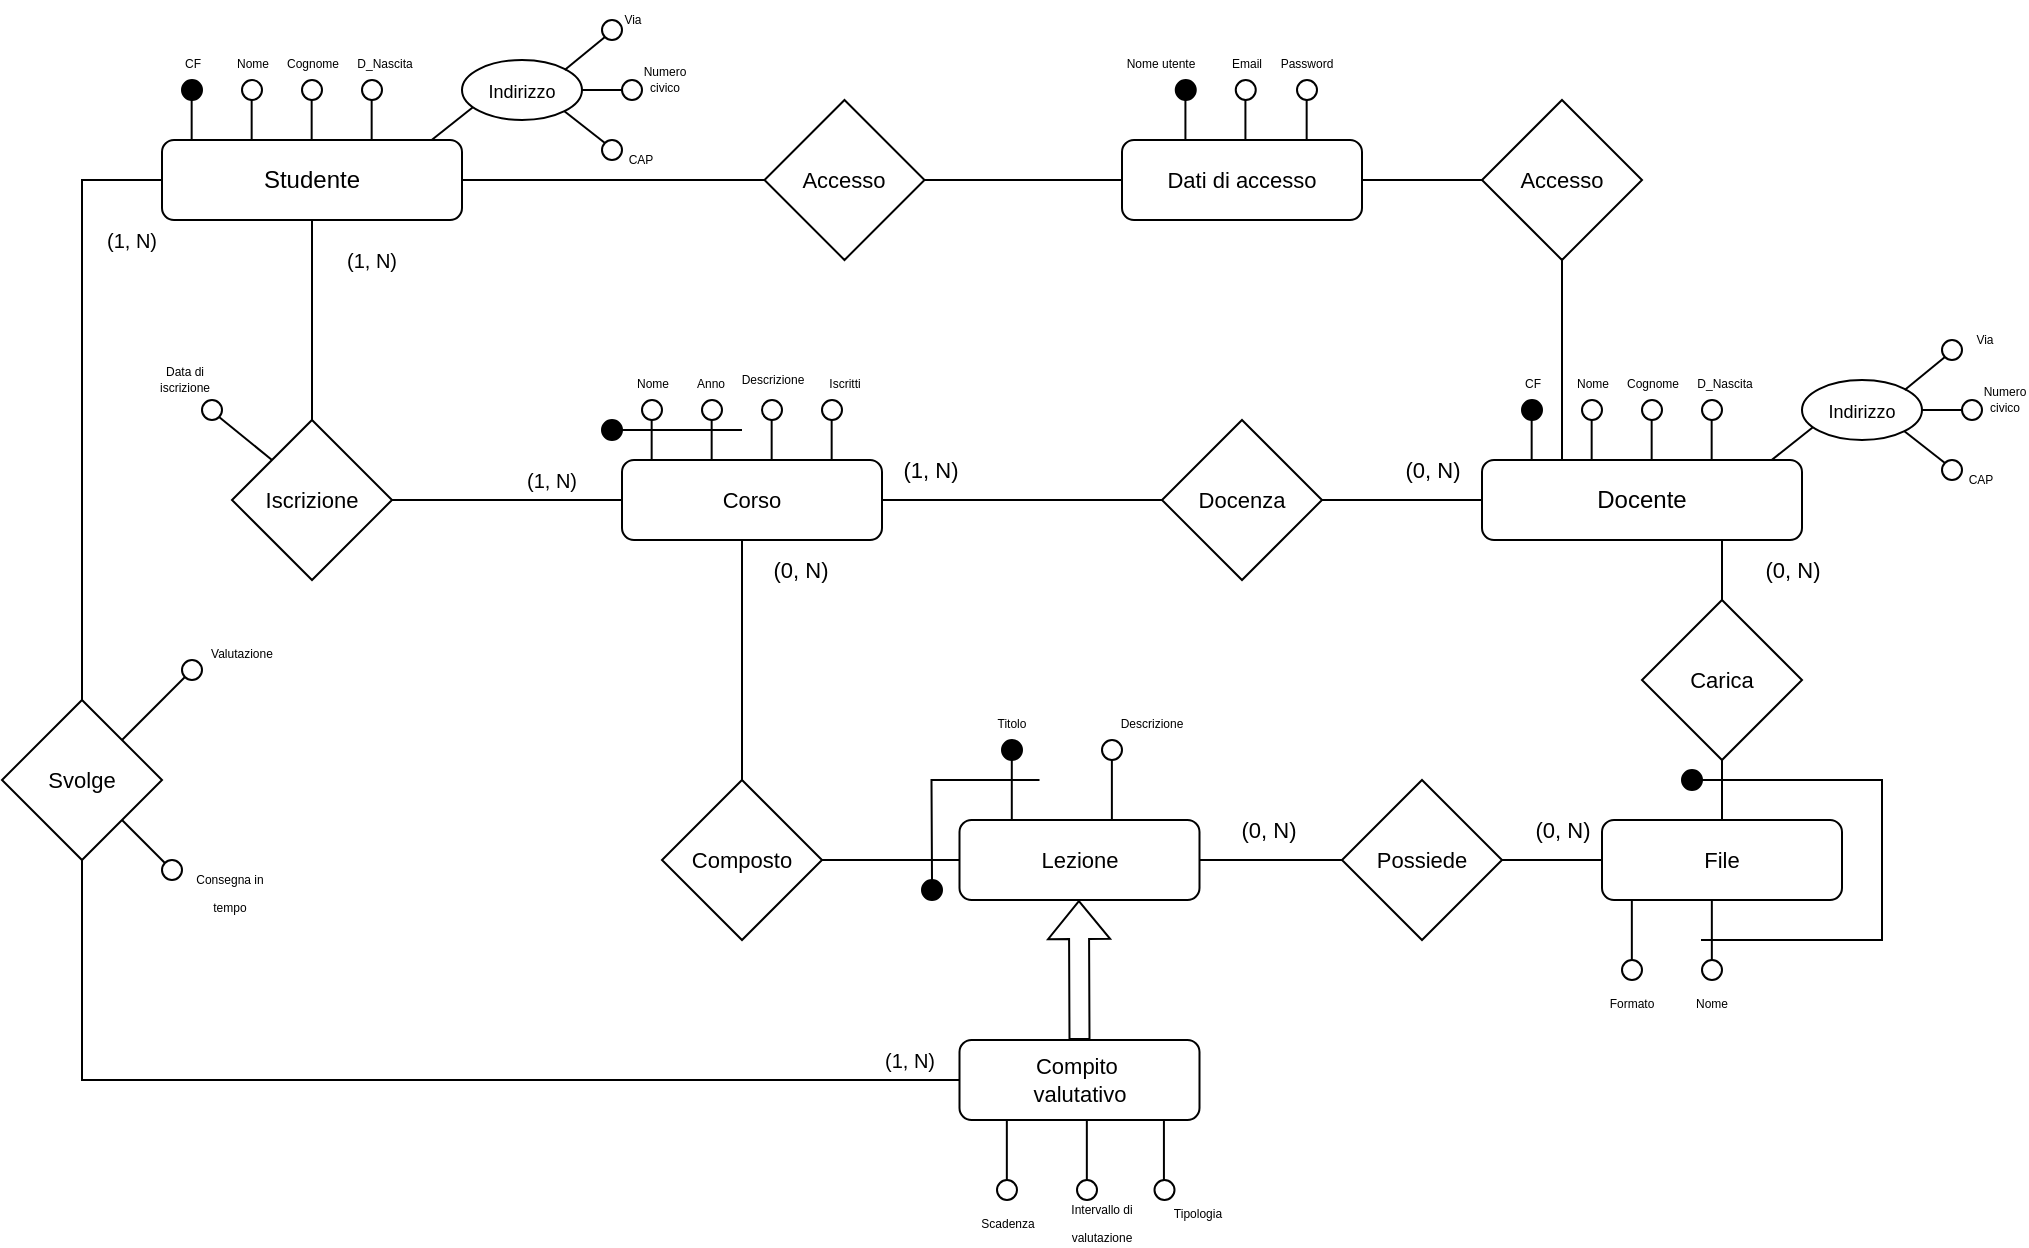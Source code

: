 <mxfile version="24.0.7" type="github">
  <diagram id="R2lEEEUBdFMjLlhIrx00" name="Page-1">
    <mxGraphModel dx="1195" dy="622" grid="1" gridSize="10" guides="1" tooltips="1" connect="1" arrows="1" fold="1" page="1" pageScale="1" pageWidth="1200" pageHeight="1920" math="0" shadow="0" extFonts="Permanent Marker^https://fonts.googleapis.com/css?family=Permanent+Marker">
      <root>
        <mxCell id="0" />
        <mxCell id="1" parent="0" />
        <mxCell id="xuNfcUM6ejQDCgjqAjZf-1" value="Studente" style="rounded=1;whiteSpace=wrap;html=1;" vertex="1" parent="1">
          <mxGeometry x="80" y="80" width="150" height="40" as="geometry" />
        </mxCell>
        <mxCell id="xuNfcUM6ejQDCgjqAjZf-2" value="" style="endArrow=none;html=1;rounded=0;" edge="1" parent="1">
          <mxGeometry width="50" height="50" relative="1" as="geometry">
            <mxPoint x="94.83" y="80" as="sourcePoint" />
            <mxPoint x="94.83" y="60" as="targetPoint" />
          </mxGeometry>
        </mxCell>
        <mxCell id="xuNfcUM6ejQDCgjqAjZf-3" value="" style="endArrow=none;html=1;rounded=0;" edge="1" parent="1">
          <mxGeometry width="50" height="50" relative="1" as="geometry">
            <mxPoint x="124.83" y="80" as="sourcePoint" />
            <mxPoint x="124.83" y="60" as="targetPoint" />
          </mxGeometry>
        </mxCell>
        <mxCell id="xuNfcUM6ejQDCgjqAjZf-4" value="" style="endArrow=none;html=1;rounded=0;" edge="1" parent="1">
          <mxGeometry width="50" height="50" relative="1" as="geometry">
            <mxPoint x="154.83" y="80" as="sourcePoint" />
            <mxPoint x="154.83" y="60" as="targetPoint" />
          </mxGeometry>
        </mxCell>
        <mxCell id="xuNfcUM6ejQDCgjqAjZf-5" value="" style="endArrow=none;html=1;rounded=0;" edge="1" parent="1">
          <mxGeometry width="50" height="50" relative="1" as="geometry">
            <mxPoint x="184.83" y="80" as="sourcePoint" />
            <mxPoint x="184.83" y="60" as="targetPoint" />
          </mxGeometry>
        </mxCell>
        <mxCell id="xuNfcUM6ejQDCgjqAjZf-6" value="" style="endArrow=none;html=1;rounded=0;" edge="1" parent="1">
          <mxGeometry width="50" height="50" relative="1" as="geometry">
            <mxPoint x="214.83" y="80" as="sourcePoint" />
            <mxPoint x="240" y="60" as="targetPoint" />
          </mxGeometry>
        </mxCell>
        <mxCell id="xuNfcUM6ejQDCgjqAjZf-7" value="" style="ellipse;whiteSpace=wrap;html=1;aspect=fixed;labelBackgroundColor=#FFFF66;gradientColor=none;gradientDirection=north;fillColor=#000000;" vertex="1" parent="1">
          <mxGeometry x="90" y="50" width="10" height="10" as="geometry" />
        </mxCell>
        <mxCell id="xuNfcUM6ejQDCgjqAjZf-8" value="" style="ellipse;whiteSpace=wrap;html=1;aspect=fixed;" vertex="1" parent="1">
          <mxGeometry x="120" y="50" width="10" height="10" as="geometry" />
        </mxCell>
        <mxCell id="xuNfcUM6ejQDCgjqAjZf-9" value="" style="ellipse;whiteSpace=wrap;html=1;aspect=fixed;" vertex="1" parent="1">
          <mxGeometry x="150" y="50" width="10" height="10" as="geometry" />
        </mxCell>
        <mxCell id="xuNfcUM6ejQDCgjqAjZf-10" value="" style="ellipse;whiteSpace=wrap;html=1;aspect=fixed;" vertex="1" parent="1">
          <mxGeometry x="180" y="50" width="10" height="10" as="geometry" />
        </mxCell>
        <mxCell id="xuNfcUM6ejQDCgjqAjZf-13" value="&lt;font style=&quot;font-size: 6px;&quot;&gt;CF&lt;/font&gt;" style="text;html=1;align=center;verticalAlign=middle;resizable=0;points=[];autosize=1;strokeColor=none;fillColor=none;" vertex="1" parent="1">
          <mxGeometry x="80" y="25" width="30" height="30" as="geometry" />
        </mxCell>
        <mxCell id="xuNfcUM6ejQDCgjqAjZf-14" value="&lt;font style=&quot;font-size: 6px;&quot;&gt;Nome&lt;/font&gt;" style="text;html=1;align=center;verticalAlign=middle;whiteSpace=wrap;rounded=0;perimeterSpacing=1;" vertex="1" parent="1">
          <mxGeometry x="113.75" y="30" width="22.5" height="20" as="geometry" />
        </mxCell>
        <mxCell id="xuNfcUM6ejQDCgjqAjZf-15" value="&lt;font style=&quot;font-size: 6px;&quot;&gt;Cognome&lt;/font&gt;" style="text;html=1;align=center;verticalAlign=middle;whiteSpace=wrap;rounded=0;perimeterSpacing=1;" vertex="1" parent="1">
          <mxGeometry x="143.75" y="30" width="22.5" height="20" as="geometry" />
        </mxCell>
        <mxCell id="xuNfcUM6ejQDCgjqAjZf-16" value="&lt;font style=&quot;font-size: 6px;&quot;&gt;D_Nascita&lt;/font&gt;" style="text;html=1;align=center;verticalAlign=middle;whiteSpace=wrap;rounded=0;perimeterSpacing=1;" vertex="1" parent="1">
          <mxGeometry x="180" y="30" width="22.5" height="20" as="geometry" />
        </mxCell>
        <mxCell id="xuNfcUM6ejQDCgjqAjZf-17" value="Via" style="text;html=1;align=center;verticalAlign=middle;whiteSpace=wrap;rounded=0;perimeterSpacing=1;fontSize=6;" vertex="1" parent="1">
          <mxGeometry x="303.75" y="10" width="22.5" height="20" as="geometry" />
        </mxCell>
        <mxCell id="xuNfcUM6ejQDCgjqAjZf-18" value="&lt;font style=&quot;font-size: 9px;&quot;&gt;Indirizzo&lt;/font&gt;" style="ellipse;whiteSpace=wrap;html=1;" vertex="1" parent="1">
          <mxGeometry x="230" y="40" width="60" height="30" as="geometry" />
        </mxCell>
        <mxCell id="xuNfcUM6ejQDCgjqAjZf-19" value="" style="endArrow=none;html=1;rounded=0;entryX=0;entryY=1;entryDx=0;entryDy=0;" edge="1" parent="1" target="xuNfcUM6ejQDCgjqAjZf-20">
          <mxGeometry width="50" height="50" relative="1" as="geometry">
            <mxPoint x="281.33" y="45" as="sourcePoint" />
            <mxPoint x="300.0" y="24.33" as="targetPoint" />
          </mxGeometry>
        </mxCell>
        <mxCell id="xuNfcUM6ejQDCgjqAjZf-20" value="" style="ellipse;whiteSpace=wrap;html=1;aspect=fixed;" vertex="1" parent="1">
          <mxGeometry x="300" y="20" width="10" height="10" as="geometry" />
        </mxCell>
        <mxCell id="xuNfcUM6ejQDCgjqAjZf-21" value="" style="ellipse;whiteSpace=wrap;html=1;aspect=fixed;" vertex="1" parent="1">
          <mxGeometry x="300" y="80" width="10" height="10" as="geometry" />
        </mxCell>
        <mxCell id="xuNfcUM6ejQDCgjqAjZf-22" value="" style="ellipse;whiteSpace=wrap;html=1;aspect=fixed;" vertex="1" parent="1">
          <mxGeometry x="310" y="50" width="10" height="10" as="geometry" />
        </mxCell>
        <mxCell id="xuNfcUM6ejQDCgjqAjZf-24" value="" style="endArrow=none;html=1;rounded=0;entryX=0;entryY=0.5;entryDx=0;entryDy=0;exitX=1;exitY=0.5;exitDx=0;exitDy=0;" edge="1" parent="1" source="xuNfcUM6ejQDCgjqAjZf-18" target="xuNfcUM6ejQDCgjqAjZf-22">
          <mxGeometry width="50" height="50" relative="1" as="geometry">
            <mxPoint x="260" y="100" as="sourcePoint" />
            <mxPoint x="310" y="50" as="targetPoint" />
          </mxGeometry>
        </mxCell>
        <mxCell id="xuNfcUM6ejQDCgjqAjZf-25" value="" style="endArrow=none;html=1;rounded=0;strokeColor=default;align=center;verticalAlign=middle;fontFamily=Helvetica;fontSize=11;fontColor=default;labelBackgroundColor=default;entryX=0;entryY=0;entryDx=0;entryDy=0;exitX=1;exitY=1;exitDx=0;exitDy=0;" edge="1" parent="1" source="xuNfcUM6ejQDCgjqAjZf-18" target="xuNfcUM6ejQDCgjqAjZf-21">
          <mxGeometry width="50" height="50" relative="1" as="geometry">
            <mxPoint x="220" y="140" as="sourcePoint" />
            <mxPoint x="270" y="90" as="targetPoint" />
          </mxGeometry>
        </mxCell>
        <mxCell id="xuNfcUM6ejQDCgjqAjZf-26" value="Numero civico" style="text;html=1;align=center;verticalAlign=middle;whiteSpace=wrap;rounded=0;perimeterSpacing=1;fontSize=6;" vertex="1" parent="1">
          <mxGeometry x="320" y="40" width="22.5" height="20" as="geometry" />
        </mxCell>
        <mxCell id="xuNfcUM6ejQDCgjqAjZf-27" value="CAP" style="text;html=1;align=center;verticalAlign=middle;whiteSpace=wrap;rounded=0;perimeterSpacing=1;fontSize=6;" vertex="1" parent="1">
          <mxGeometry x="307.5" y="80" width="22.5" height="20" as="geometry" />
        </mxCell>
        <mxCell id="xuNfcUM6ejQDCgjqAjZf-28" value="Iscrizione" style="rhombus;whiteSpace=wrap;html=1;fontFamily=Helvetica;fontSize=11;fontColor=default;labelBackgroundColor=default;" vertex="1" parent="1">
          <mxGeometry x="115" y="220" width="80" height="80" as="geometry" />
        </mxCell>
        <mxCell id="xuNfcUM6ejQDCgjqAjZf-29" value="Corso" style="rounded=1;whiteSpace=wrap;html=1;fontFamily=Helvetica;fontSize=11;fontColor=default;labelBackgroundColor=default;" vertex="1" parent="1">
          <mxGeometry x="310" y="240" width="130" height="40" as="geometry" />
        </mxCell>
        <mxCell id="xuNfcUM6ejQDCgjqAjZf-30" value="" style="endArrow=none;html=1;rounded=0;strokeColor=default;align=center;verticalAlign=middle;fontFamily=Helvetica;fontSize=11;fontColor=default;labelBackgroundColor=default;entryX=0;entryY=0;entryDx=0;entryDy=0;exitX=1;exitY=1;exitDx=0;exitDy=0;" edge="1" parent="1" source="xuNfcUM6ejQDCgjqAjZf-31" target="xuNfcUM6ejQDCgjqAjZf-28">
          <mxGeometry width="50" height="50" relative="1" as="geometry">
            <mxPoint x="110" y="220" as="sourcePoint" />
            <mxPoint x="113.75" y="210" as="targetPoint" />
          </mxGeometry>
        </mxCell>
        <mxCell id="xuNfcUM6ejQDCgjqAjZf-31" value="" style="ellipse;whiteSpace=wrap;html=1;aspect=fixed;fontFamily=Helvetica;fontSize=11;fontColor=default;labelBackgroundColor=default;" vertex="1" parent="1">
          <mxGeometry x="100" y="210" width="10" height="10" as="geometry" />
        </mxCell>
        <mxCell id="xuNfcUM6ejQDCgjqAjZf-33" value="Data di iscrizione" style="text;html=1;align=center;verticalAlign=middle;whiteSpace=wrap;rounded=0;perimeterSpacing=1;fontSize=6;" vertex="1" parent="1">
          <mxGeometry x="80" y="190" width="22.5" height="20" as="geometry" />
        </mxCell>
        <mxCell id="xuNfcUM6ejQDCgjqAjZf-35" value="" style="endArrow=none;html=1;rounded=0;strokeColor=default;align=center;verticalAlign=middle;fontFamily=Helvetica;fontSize=11;fontColor=default;labelBackgroundColor=default;exitX=0.5;exitY=0;exitDx=0;exitDy=0;entryX=0.5;entryY=1;entryDx=0;entryDy=0;" edge="1" parent="1" source="xuNfcUM6ejQDCgjqAjZf-28" target="xuNfcUM6ejQDCgjqAjZf-1">
          <mxGeometry width="50" height="50" relative="1" as="geometry">
            <mxPoint x="152.5" y="220" as="sourcePoint" />
            <mxPoint x="202.5" y="170" as="targetPoint" />
          </mxGeometry>
        </mxCell>
        <mxCell id="xuNfcUM6ejQDCgjqAjZf-36" value="" style="endArrow=none;html=1;rounded=0;strokeColor=default;align=center;verticalAlign=middle;fontFamily=Helvetica;fontSize=11;fontColor=default;labelBackgroundColor=default;exitX=1;exitY=0.5;exitDx=0;exitDy=0;entryX=0;entryY=0.5;entryDx=0;entryDy=0;" edge="1" parent="1" source="xuNfcUM6ejQDCgjqAjZf-28" target="xuNfcUM6ejQDCgjqAjZf-29">
          <mxGeometry width="50" height="50" relative="1" as="geometry">
            <mxPoint x="280" y="200" as="sourcePoint" />
            <mxPoint x="330" y="150" as="targetPoint" />
          </mxGeometry>
        </mxCell>
        <mxCell id="xuNfcUM6ejQDCgjqAjZf-38" value="(1, N)" style="text;html=1;align=center;verticalAlign=middle;whiteSpace=wrap;rounded=0;perimeterSpacing=1;fontSize=10;" vertex="1" parent="1">
          <mxGeometry x="160" y="130" width="50" height="20" as="geometry" />
        </mxCell>
        <mxCell id="xuNfcUM6ejQDCgjqAjZf-40" value="(1, N)" style="text;html=1;align=center;verticalAlign=middle;whiteSpace=wrap;rounded=0;perimeterSpacing=1;fontSize=10;" vertex="1" parent="1">
          <mxGeometry x="260" y="240" width="30" height="20" as="geometry" />
        </mxCell>
        <mxCell id="xuNfcUM6ejQDCgjqAjZf-42" value="" style="endArrow=none;html=1;rounded=0;" edge="1" parent="1">
          <mxGeometry width="50" height="50" relative="1" as="geometry">
            <mxPoint x="324.83" y="240" as="sourcePoint" />
            <mxPoint x="324.83" y="220" as="targetPoint" />
          </mxGeometry>
        </mxCell>
        <mxCell id="xuNfcUM6ejQDCgjqAjZf-43" value="" style="endArrow=none;html=1;rounded=0;" edge="1" parent="1">
          <mxGeometry width="50" height="50" relative="1" as="geometry">
            <mxPoint x="354.83" y="240" as="sourcePoint" />
            <mxPoint x="354.83" y="220" as="targetPoint" />
          </mxGeometry>
        </mxCell>
        <mxCell id="xuNfcUM6ejQDCgjqAjZf-44" value="" style="endArrow=none;html=1;rounded=0;" edge="1" parent="1">
          <mxGeometry width="50" height="50" relative="1" as="geometry">
            <mxPoint x="384.83" y="240" as="sourcePoint" />
            <mxPoint x="384.83" y="220" as="targetPoint" />
          </mxGeometry>
        </mxCell>
        <mxCell id="xuNfcUM6ejQDCgjqAjZf-45" value="" style="endArrow=none;html=1;rounded=0;" edge="1" parent="1">
          <mxGeometry width="50" height="50" relative="1" as="geometry">
            <mxPoint x="414.83" y="240" as="sourcePoint" />
            <mxPoint x="414.83" y="220" as="targetPoint" />
          </mxGeometry>
        </mxCell>
        <mxCell id="xuNfcUM6ejQDCgjqAjZf-46" value="" style="ellipse;whiteSpace=wrap;html=1;aspect=fixed;" vertex="1" parent="1">
          <mxGeometry x="320" y="210" width="10" height="10" as="geometry" />
        </mxCell>
        <mxCell id="xuNfcUM6ejQDCgjqAjZf-47" value="" style="ellipse;whiteSpace=wrap;html=1;aspect=fixed;" vertex="1" parent="1">
          <mxGeometry x="350" y="210" width="10" height="10" as="geometry" />
        </mxCell>
        <mxCell id="xuNfcUM6ejQDCgjqAjZf-48" value="" style="ellipse;whiteSpace=wrap;html=1;aspect=fixed;" vertex="1" parent="1">
          <mxGeometry x="380" y="210" width="10" height="10" as="geometry" />
        </mxCell>
        <mxCell id="xuNfcUM6ejQDCgjqAjZf-49" value="" style="ellipse;whiteSpace=wrap;html=1;aspect=fixed;" vertex="1" parent="1">
          <mxGeometry x="410" y="210" width="10" height="10" as="geometry" />
        </mxCell>
        <mxCell id="xuNfcUM6ejQDCgjqAjZf-50" value="&lt;font style=&quot;font-size: 6px;&quot;&gt;Anno&lt;/font&gt;" style="text;html=1;align=center;verticalAlign=middle;resizable=0;points=[];autosize=1;strokeColor=none;fillColor=none;" vertex="1" parent="1">
          <mxGeometry x="333.75" y="185" width="40" height="30" as="geometry" />
        </mxCell>
        <mxCell id="xuNfcUM6ejQDCgjqAjZf-51" value="&lt;font style=&quot;font-size: 6px;&quot;&gt;Nome&lt;/font&gt;" style="text;html=1;align=center;verticalAlign=middle;whiteSpace=wrap;rounded=0;perimeterSpacing=1;" vertex="1" parent="1">
          <mxGeometry x="313.75" y="190" width="22.5" height="20" as="geometry" />
        </mxCell>
        <mxCell id="xuNfcUM6ejQDCgjqAjZf-52" value="Descrizione" style="text;html=1;align=center;verticalAlign=middle;whiteSpace=wrap;rounded=0;perimeterSpacing=1;fontSize=6;" vertex="1" parent="1">
          <mxGeometry x="373.75" y="190" width="22.5" height="20" as="geometry" />
        </mxCell>
        <mxCell id="xuNfcUM6ejQDCgjqAjZf-53" value="&lt;font style=&quot;font-size: 6px;&quot;&gt;Iscritti&lt;/font&gt;" style="text;html=1;align=center;verticalAlign=middle;whiteSpace=wrap;rounded=0;perimeterSpacing=1;" vertex="1" parent="1">
          <mxGeometry x="410" y="190" width="22.5" height="20" as="geometry" />
        </mxCell>
        <mxCell id="xuNfcUM6ejQDCgjqAjZf-55" value="" style="endArrow=none;html=1;rounded=0;strokeColor=default;align=center;verticalAlign=middle;fontFamily=Helvetica;fontSize=11;fontColor=default;labelBackgroundColor=default;exitX=1;exitY=0.5;exitDx=0;exitDy=0;" edge="1" parent="1" source="xuNfcUM6ejQDCgjqAjZf-56">
          <mxGeometry width="50" height="50" relative="1" as="geometry">
            <mxPoint x="310" y="230" as="sourcePoint" />
            <mxPoint x="370" y="225" as="targetPoint" />
          </mxGeometry>
        </mxCell>
        <mxCell id="xuNfcUM6ejQDCgjqAjZf-56" value="" style="ellipse;whiteSpace=wrap;html=1;fontFamily=Helvetica;fontSize=11;fontColor=default;labelBackgroundColor=default;fillColor=#000000;" vertex="1" parent="1">
          <mxGeometry x="300" y="220" width="10" height="10" as="geometry" />
        </mxCell>
        <mxCell id="xuNfcUM6ejQDCgjqAjZf-57" value="Accesso" style="rhombus;whiteSpace=wrap;html=1;fontFamily=Helvetica;fontSize=11;fontColor=default;labelBackgroundColor=default;" vertex="1" parent="1">
          <mxGeometry x="381.25" y="60" width="80" height="80" as="geometry" />
        </mxCell>
        <mxCell id="xuNfcUM6ejQDCgjqAjZf-58" value="Dati di accesso" style="rounded=1;whiteSpace=wrap;html=1;fontFamily=Helvetica;fontSize=11;fontColor=default;labelBackgroundColor=default;" vertex="1" parent="1">
          <mxGeometry x="560" y="80" width="120" height="40" as="geometry" />
        </mxCell>
        <mxCell id="xuNfcUM6ejQDCgjqAjZf-59" value="" style="endArrow=none;html=1;rounded=0;strokeColor=default;align=center;verticalAlign=middle;fontFamily=Helvetica;fontSize=11;fontColor=default;labelBackgroundColor=default;exitX=1;exitY=0.5;exitDx=0;exitDy=0;entryX=0;entryY=0.5;entryDx=0;entryDy=0;" edge="1" parent="1" source="xuNfcUM6ejQDCgjqAjZf-1" target="xuNfcUM6ejQDCgjqAjZf-57">
          <mxGeometry width="50" height="50" relative="1" as="geometry">
            <mxPoint x="230" y="105" as="sourcePoint" />
            <mxPoint x="280" y="55" as="targetPoint" />
          </mxGeometry>
        </mxCell>
        <mxCell id="xuNfcUM6ejQDCgjqAjZf-60" value="" style="endArrow=none;html=1;rounded=0;strokeColor=default;align=center;verticalAlign=middle;fontFamily=Helvetica;fontSize=11;fontColor=default;labelBackgroundColor=default;entryX=0;entryY=0.5;entryDx=0;entryDy=0;exitX=1;exitY=0.5;exitDx=0;exitDy=0;" edge="1" parent="1" source="xuNfcUM6ejQDCgjqAjZf-57" target="xuNfcUM6ejQDCgjqAjZf-58">
          <mxGeometry width="50" height="50" relative="1" as="geometry">
            <mxPoint x="510" y="150" as="sourcePoint" />
            <mxPoint x="560" y="100" as="targetPoint" />
          </mxGeometry>
        </mxCell>
        <mxCell id="xuNfcUM6ejQDCgjqAjZf-61" value="" style="endArrow=none;html=1;rounded=0;" edge="1" parent="1">
          <mxGeometry width="50" height="50" relative="1" as="geometry">
            <mxPoint x="591.71" y="80" as="sourcePoint" />
            <mxPoint x="591.71" y="60" as="targetPoint" />
          </mxGeometry>
        </mxCell>
        <mxCell id="xuNfcUM6ejQDCgjqAjZf-62" value="" style="endArrow=none;html=1;rounded=0;" edge="1" parent="1">
          <mxGeometry width="50" height="50" relative="1" as="geometry">
            <mxPoint x="621.71" y="80" as="sourcePoint" />
            <mxPoint x="621.71" y="60" as="targetPoint" />
          </mxGeometry>
        </mxCell>
        <mxCell id="xuNfcUM6ejQDCgjqAjZf-63" value="" style="ellipse;whiteSpace=wrap;html=1;aspect=fixed;strokeColor=#000000;fillColor=#000000;" vertex="1" parent="1">
          <mxGeometry x="586.88" y="50" width="10" height="10" as="geometry" />
        </mxCell>
        <mxCell id="xuNfcUM6ejQDCgjqAjZf-64" value="" style="ellipse;whiteSpace=wrap;html=1;aspect=fixed;" vertex="1" parent="1">
          <mxGeometry x="616.88" y="50" width="10" height="10" as="geometry" />
        </mxCell>
        <mxCell id="xuNfcUM6ejQDCgjqAjZf-65" value="&lt;font style=&quot;font-size: 6px;&quot;&gt;Nome utente&lt;/font&gt;" style="text;html=1;align=center;verticalAlign=middle;whiteSpace=wrap;rounded=0;perimeterSpacing=1;" vertex="1" parent="1">
          <mxGeometry x="560" y="30" width="39.37" height="20" as="geometry" />
        </mxCell>
        <mxCell id="xuNfcUM6ejQDCgjqAjZf-66" value="&lt;font style=&quot;font-size: 6px;&quot;&gt;Email&lt;/font&gt;" style="text;html=1;align=center;verticalAlign=middle;whiteSpace=wrap;rounded=0;perimeterSpacing=1;" vertex="1" parent="1">
          <mxGeometry x="610.63" y="30" width="22.5" height="20" as="geometry" />
        </mxCell>
        <mxCell id="xuNfcUM6ejQDCgjqAjZf-67" value="" style="endArrow=none;html=1;rounded=0;" edge="1" parent="1">
          <mxGeometry width="50" height="50" relative="1" as="geometry">
            <mxPoint x="652.33" y="80" as="sourcePoint" />
            <mxPoint x="652.33" y="60" as="targetPoint" />
          </mxGeometry>
        </mxCell>
        <mxCell id="xuNfcUM6ejQDCgjqAjZf-68" value="" style="ellipse;whiteSpace=wrap;html=1;aspect=fixed;" vertex="1" parent="1">
          <mxGeometry x="647.5" y="50" width="10" height="10" as="geometry" />
        </mxCell>
        <mxCell id="xuNfcUM6ejQDCgjqAjZf-69" value="&lt;font style=&quot;font-size: 6px;&quot;&gt;Password&lt;/font&gt;" style="text;html=1;align=center;verticalAlign=middle;whiteSpace=wrap;rounded=0;perimeterSpacing=1;" vertex="1" parent="1">
          <mxGeometry x="641.25" y="30" width="22.5" height="20" as="geometry" />
        </mxCell>
        <mxCell id="xuNfcUM6ejQDCgjqAjZf-73" value="Docenza" style="rhombus;whiteSpace=wrap;html=1;fontFamily=Helvetica;fontSize=11;fontColor=default;labelBackgroundColor=default;" vertex="1" parent="1">
          <mxGeometry x="580" y="220" width="80" height="80" as="geometry" />
        </mxCell>
        <mxCell id="xuNfcUM6ejQDCgjqAjZf-74" value="Lezione" style="rounded=1;whiteSpace=wrap;html=1;fontFamily=Helvetica;fontSize=11;fontColor=default;labelBackgroundColor=default;" vertex="1" parent="1">
          <mxGeometry x="478.75" y="420" width="120" height="40" as="geometry" />
        </mxCell>
        <mxCell id="xuNfcUM6ejQDCgjqAjZf-75" value="Docente" style="rounded=1;whiteSpace=wrap;html=1;" vertex="1" parent="1">
          <mxGeometry x="740" y="240" width="160" height="40" as="geometry" />
        </mxCell>
        <mxCell id="xuNfcUM6ejQDCgjqAjZf-76" value="" style="endArrow=none;html=1;rounded=0;" edge="1" parent="1">
          <mxGeometry width="50" height="50" relative="1" as="geometry">
            <mxPoint x="764.83" y="240" as="sourcePoint" />
            <mxPoint x="764.83" y="220" as="targetPoint" />
          </mxGeometry>
        </mxCell>
        <mxCell id="xuNfcUM6ejQDCgjqAjZf-77" value="" style="endArrow=none;html=1;rounded=0;" edge="1" parent="1">
          <mxGeometry width="50" height="50" relative="1" as="geometry">
            <mxPoint x="794.83" y="240" as="sourcePoint" />
            <mxPoint x="794.83" y="220" as="targetPoint" />
          </mxGeometry>
        </mxCell>
        <mxCell id="xuNfcUM6ejQDCgjqAjZf-78" value="" style="endArrow=none;html=1;rounded=0;" edge="1" parent="1">
          <mxGeometry width="50" height="50" relative="1" as="geometry">
            <mxPoint x="824.83" y="240" as="sourcePoint" />
            <mxPoint x="824.83" y="220" as="targetPoint" />
          </mxGeometry>
        </mxCell>
        <mxCell id="xuNfcUM6ejQDCgjqAjZf-79" value="" style="endArrow=none;html=1;rounded=0;" edge="1" parent="1">
          <mxGeometry width="50" height="50" relative="1" as="geometry">
            <mxPoint x="854.83" y="240" as="sourcePoint" />
            <mxPoint x="854.83" y="220" as="targetPoint" />
          </mxGeometry>
        </mxCell>
        <mxCell id="xuNfcUM6ejQDCgjqAjZf-80" value="" style="endArrow=none;html=1;rounded=0;" edge="1" parent="1">
          <mxGeometry width="50" height="50" relative="1" as="geometry">
            <mxPoint x="884.83" y="240" as="sourcePoint" />
            <mxPoint x="910" y="220" as="targetPoint" />
          </mxGeometry>
        </mxCell>
        <mxCell id="xuNfcUM6ejQDCgjqAjZf-81" value="" style="ellipse;whiteSpace=wrap;html=1;aspect=fixed;labelBackgroundColor=#FFFF66;gradientColor=none;gradientDirection=north;fillColor=#000000;" vertex="1" parent="1">
          <mxGeometry x="760" y="210" width="10" height="10" as="geometry" />
        </mxCell>
        <mxCell id="xuNfcUM6ejQDCgjqAjZf-82" value="" style="ellipse;whiteSpace=wrap;html=1;aspect=fixed;" vertex="1" parent="1">
          <mxGeometry x="790" y="210" width="10" height="10" as="geometry" />
        </mxCell>
        <mxCell id="xuNfcUM6ejQDCgjqAjZf-83" value="" style="ellipse;whiteSpace=wrap;html=1;aspect=fixed;" vertex="1" parent="1">
          <mxGeometry x="820" y="210" width="10" height="10" as="geometry" />
        </mxCell>
        <mxCell id="xuNfcUM6ejQDCgjqAjZf-84" value="" style="ellipse;whiteSpace=wrap;html=1;aspect=fixed;" vertex="1" parent="1">
          <mxGeometry x="850" y="210" width="10" height="10" as="geometry" />
        </mxCell>
        <mxCell id="xuNfcUM6ejQDCgjqAjZf-85" value="&lt;font style=&quot;font-size: 6px;&quot;&gt;CF&lt;/font&gt;" style="text;html=1;align=center;verticalAlign=middle;resizable=0;points=[];autosize=1;strokeColor=none;fillColor=none;" vertex="1" parent="1">
          <mxGeometry x="750" y="185" width="30" height="30" as="geometry" />
        </mxCell>
        <mxCell id="xuNfcUM6ejQDCgjqAjZf-86" value="&lt;font style=&quot;font-size: 6px;&quot;&gt;Nome&lt;/font&gt;" style="text;html=1;align=center;verticalAlign=middle;whiteSpace=wrap;rounded=0;perimeterSpacing=1;" vertex="1" parent="1">
          <mxGeometry x="783.75" y="190" width="22.5" height="20" as="geometry" />
        </mxCell>
        <mxCell id="xuNfcUM6ejQDCgjqAjZf-87" value="&lt;font style=&quot;font-size: 6px;&quot;&gt;Cognome&lt;/font&gt;" style="text;html=1;align=center;verticalAlign=middle;whiteSpace=wrap;rounded=0;perimeterSpacing=1;" vertex="1" parent="1">
          <mxGeometry x="813.75" y="190" width="22.5" height="20" as="geometry" />
        </mxCell>
        <mxCell id="xuNfcUM6ejQDCgjqAjZf-88" value="&lt;font style=&quot;font-size: 6px;&quot;&gt;D_Nascita&lt;/font&gt;" style="text;html=1;align=center;verticalAlign=middle;whiteSpace=wrap;rounded=0;perimeterSpacing=1;" vertex="1" parent="1">
          <mxGeometry x="850" y="190" width="22.5" height="20" as="geometry" />
        </mxCell>
        <mxCell id="xuNfcUM6ejQDCgjqAjZf-89" value="&lt;font style=&quot;font-size: 9px;&quot;&gt;Indirizzo&lt;/font&gt;" style="ellipse;whiteSpace=wrap;html=1;" vertex="1" parent="1">
          <mxGeometry x="900" y="200" width="60" height="30" as="geometry" />
        </mxCell>
        <mxCell id="xuNfcUM6ejQDCgjqAjZf-90" value="" style="endArrow=none;html=1;rounded=0;entryX=0;entryY=1;entryDx=0;entryDy=0;" edge="1" parent="1" target="xuNfcUM6ejQDCgjqAjZf-91">
          <mxGeometry width="50" height="50" relative="1" as="geometry">
            <mxPoint x="951.33" y="205" as="sourcePoint" />
            <mxPoint x="970" y="184.33" as="targetPoint" />
          </mxGeometry>
        </mxCell>
        <mxCell id="xuNfcUM6ejQDCgjqAjZf-91" value="" style="ellipse;whiteSpace=wrap;html=1;aspect=fixed;" vertex="1" parent="1">
          <mxGeometry x="970" y="180" width="10" height="10" as="geometry" />
        </mxCell>
        <mxCell id="xuNfcUM6ejQDCgjqAjZf-92" value="" style="ellipse;whiteSpace=wrap;html=1;aspect=fixed;" vertex="1" parent="1">
          <mxGeometry x="970" y="240" width="10" height="10" as="geometry" />
        </mxCell>
        <mxCell id="xuNfcUM6ejQDCgjqAjZf-93" value="" style="ellipse;whiteSpace=wrap;html=1;aspect=fixed;" vertex="1" parent="1">
          <mxGeometry x="980" y="210" width="10" height="10" as="geometry" />
        </mxCell>
        <mxCell id="xuNfcUM6ejQDCgjqAjZf-94" value="" style="endArrow=none;html=1;rounded=0;entryX=0;entryY=0.5;entryDx=0;entryDy=0;exitX=1;exitY=0.5;exitDx=0;exitDy=0;" edge="1" parent="1" source="xuNfcUM6ejQDCgjqAjZf-89" target="xuNfcUM6ejQDCgjqAjZf-93">
          <mxGeometry width="50" height="50" relative="1" as="geometry">
            <mxPoint x="930" y="260" as="sourcePoint" />
            <mxPoint x="980" y="210" as="targetPoint" />
          </mxGeometry>
        </mxCell>
        <mxCell id="xuNfcUM6ejQDCgjqAjZf-95" value="" style="endArrow=none;html=1;rounded=0;strokeColor=default;align=center;verticalAlign=middle;fontFamily=Helvetica;fontSize=11;fontColor=default;labelBackgroundColor=default;entryX=0;entryY=0;entryDx=0;entryDy=0;exitX=1;exitY=1;exitDx=0;exitDy=0;" edge="1" parent="1" source="xuNfcUM6ejQDCgjqAjZf-89" target="xuNfcUM6ejQDCgjqAjZf-92">
          <mxGeometry width="50" height="50" relative="1" as="geometry">
            <mxPoint x="890" y="300" as="sourcePoint" />
            <mxPoint x="940" y="250" as="targetPoint" />
          </mxGeometry>
        </mxCell>
        <mxCell id="xuNfcUM6ejQDCgjqAjZf-96" value="Numero civico" style="text;html=1;align=center;verticalAlign=middle;whiteSpace=wrap;rounded=0;perimeterSpacing=1;fontSize=6;" vertex="1" parent="1">
          <mxGeometry x="990" y="200" width="22.5" height="20" as="geometry" />
        </mxCell>
        <mxCell id="xuNfcUM6ejQDCgjqAjZf-97" value="CAP" style="text;html=1;align=center;verticalAlign=middle;whiteSpace=wrap;rounded=0;perimeterSpacing=1;fontSize=6;" vertex="1" parent="1">
          <mxGeometry x="977.5" y="240" width="22.5" height="20" as="geometry" />
        </mxCell>
        <mxCell id="xuNfcUM6ejQDCgjqAjZf-98" value="Accesso" style="rhombus;whiteSpace=wrap;html=1;fontFamily=Helvetica;fontSize=11;fontColor=default;labelBackgroundColor=default;" vertex="1" parent="1">
          <mxGeometry x="740" y="60" width="80" height="80" as="geometry" />
        </mxCell>
        <mxCell id="xuNfcUM6ejQDCgjqAjZf-99" value="" style="endArrow=none;html=1;rounded=0;strokeColor=default;align=center;verticalAlign=middle;fontFamily=Helvetica;fontSize=11;fontColor=default;labelBackgroundColor=default;entryX=0.25;entryY=0;entryDx=0;entryDy=0;exitX=0.5;exitY=1;exitDx=0;exitDy=0;" edge="1" parent="1" source="xuNfcUM6ejQDCgjqAjZf-98" target="xuNfcUM6ejQDCgjqAjZf-75">
          <mxGeometry width="50" height="50" relative="1" as="geometry">
            <mxPoint x="820" y="100" as="sourcePoint" />
            <mxPoint x="840" y="100" as="targetPoint" />
          </mxGeometry>
        </mxCell>
        <mxCell id="xuNfcUM6ejQDCgjqAjZf-100" value="" style="endArrow=none;html=1;rounded=0;strokeColor=default;align=center;verticalAlign=middle;fontFamily=Helvetica;fontSize=11;fontColor=default;labelBackgroundColor=default;entryX=0;entryY=0.5;entryDx=0;entryDy=0;exitX=1;exitY=0.5;exitDx=0;exitDy=0;" edge="1" parent="1" source="xuNfcUM6ejQDCgjqAjZf-58" target="xuNfcUM6ejQDCgjqAjZf-98">
          <mxGeometry width="50" height="50" relative="1" as="geometry">
            <mxPoint x="670" y="150" as="sourcePoint" />
            <mxPoint x="720" y="100" as="targetPoint" />
          </mxGeometry>
        </mxCell>
        <mxCell id="xuNfcUM6ejQDCgjqAjZf-101" value="" style="endArrow=none;html=1;rounded=0;strokeColor=default;align=center;verticalAlign=middle;fontFamily=Helvetica;fontSize=11;fontColor=default;labelBackgroundColor=default;exitX=1;exitY=0.5;exitDx=0;exitDy=0;entryX=0;entryY=0.5;entryDx=0;entryDy=0;" edge="1" parent="1" source="xuNfcUM6ejQDCgjqAjZf-29" target="xuNfcUM6ejQDCgjqAjZf-73">
          <mxGeometry width="50" height="50" relative="1" as="geometry">
            <mxPoint x="600" y="310" as="sourcePoint" />
            <mxPoint x="570" y="260" as="targetPoint" />
          </mxGeometry>
        </mxCell>
        <mxCell id="xuNfcUM6ejQDCgjqAjZf-102" value="" style="endArrow=none;html=1;rounded=0;strokeColor=default;align=center;verticalAlign=middle;fontFamily=Helvetica;fontSize=11;fontColor=default;labelBackgroundColor=default;entryX=0;entryY=0.5;entryDx=0;entryDy=0;exitX=1;exitY=0.5;exitDx=0;exitDy=0;" edge="1" parent="1" source="xuNfcUM6ejQDCgjqAjZf-73" target="xuNfcUM6ejQDCgjqAjZf-75">
          <mxGeometry width="50" height="50" relative="1" as="geometry">
            <mxPoint x="610" y="300" as="sourcePoint" />
            <mxPoint x="660" y="250" as="targetPoint" />
          </mxGeometry>
        </mxCell>
        <mxCell id="xuNfcUM6ejQDCgjqAjZf-103" value="Composto" style="rhombus;whiteSpace=wrap;html=1;fontFamily=Helvetica;fontSize=11;fontColor=default;labelBackgroundColor=default;" vertex="1" parent="1">
          <mxGeometry x="330" y="400" width="80" height="80" as="geometry" />
        </mxCell>
        <mxCell id="xuNfcUM6ejQDCgjqAjZf-104" value="Via" style="text;html=1;align=center;verticalAlign=middle;whiteSpace=wrap;rounded=0;perimeterSpacing=1;fontSize=6;" vertex="1" parent="1">
          <mxGeometry x="980" y="170" width="22.5" height="20" as="geometry" />
        </mxCell>
        <mxCell id="xuNfcUM6ejQDCgjqAjZf-106" value="" style="endArrow=none;html=1;rounded=0;strokeColor=default;align=center;verticalAlign=middle;fontFamily=Helvetica;fontSize=11;fontColor=default;labelBackgroundColor=default;" edge="1" parent="1">
          <mxGeometry width="50" height="50" relative="1" as="geometry">
            <mxPoint x="370" y="400" as="sourcePoint" />
            <mxPoint x="370" y="280" as="targetPoint" />
          </mxGeometry>
        </mxCell>
        <mxCell id="xuNfcUM6ejQDCgjqAjZf-107" value="" style="endArrow=none;html=1;rounded=0;strokeColor=default;align=center;verticalAlign=middle;fontFamily=Helvetica;fontSize=11;fontColor=default;labelBackgroundColor=default;exitX=1;exitY=0.5;exitDx=0;exitDy=0;entryX=0;entryY=0.5;entryDx=0;entryDy=0;" edge="1" parent="1" source="xuNfcUM6ejQDCgjqAjZf-103" target="xuNfcUM6ejQDCgjqAjZf-74">
          <mxGeometry width="50" height="50" relative="1" as="geometry">
            <mxPoint x="628.75" y="360" as="sourcePoint" />
            <mxPoint x="678.75" y="310" as="targetPoint" />
          </mxGeometry>
        </mxCell>
        <mxCell id="xuNfcUM6ejQDCgjqAjZf-108" value="(0, N)" style="text;html=1;align=center;verticalAlign=middle;resizable=0;points=[];autosize=1;strokeColor=none;fillColor=none;fontFamily=Helvetica;fontSize=11;fontColor=default;labelBackgroundColor=default;" vertex="1" parent="1">
          <mxGeometry x="373.75" y="280" width="50" height="30" as="geometry" />
        </mxCell>
        <mxCell id="xuNfcUM6ejQDCgjqAjZf-109" value="" style="shape=flexArrow;endArrow=classic;html=1;rounded=0;strokeColor=default;align=center;verticalAlign=middle;fontFamily=Helvetica;fontSize=11;fontColor=default;labelBackgroundColor=default;fillColor=none;exitX=0.5;exitY=0;exitDx=0;exitDy=0;" edge="1" parent="1" source="xuNfcUM6ejQDCgjqAjZf-128">
          <mxGeometry width="50" height="50" relative="1" as="geometry">
            <mxPoint x="538.46" y="510" as="sourcePoint" />
            <mxPoint x="538.46" y="460" as="targetPoint" />
          </mxGeometry>
        </mxCell>
        <mxCell id="xuNfcUM6ejQDCgjqAjZf-112" value="" style="endArrow=none;html=1;rounded=0;strokeColor=default;align=center;verticalAlign=middle;fontFamily=Helvetica;fontSize=11;fontColor=default;labelBackgroundColor=default;" edge="1" parent="1">
          <mxGeometry width="50" height="50" relative="1" as="geometry">
            <mxPoint x="504.9" y="420" as="sourcePoint" />
            <mxPoint x="504.9" y="390" as="targetPoint" />
          </mxGeometry>
        </mxCell>
        <mxCell id="xuNfcUM6ejQDCgjqAjZf-113" value="" style="ellipse;whiteSpace=wrap;html=1;aspect=fixed;fontFamily=Helvetica;fontSize=11;fontColor=default;labelBackgroundColor=default;fillColor=#000000;" vertex="1" parent="1">
          <mxGeometry x="500" y="380" width="10" height="10" as="geometry" />
        </mxCell>
        <mxCell id="xuNfcUM6ejQDCgjqAjZf-114" value="" style="endArrow=none;html=1;rounded=0;strokeColor=default;align=center;verticalAlign=middle;fontFamily=Helvetica;fontSize=11;fontColor=default;labelBackgroundColor=default;" edge="1" parent="1">
          <mxGeometry width="50" height="50" relative="1" as="geometry">
            <mxPoint x="554.94" y="420" as="sourcePoint" />
            <mxPoint x="554.94" y="390" as="targetPoint" />
          </mxGeometry>
        </mxCell>
        <mxCell id="xuNfcUM6ejQDCgjqAjZf-115" value="" style="ellipse;whiteSpace=wrap;html=1;aspect=fixed;fontFamily=Helvetica;fontSize=11;fontColor=default;labelBackgroundColor=default;" vertex="1" parent="1">
          <mxGeometry x="550" y="380" width="10" height="10" as="geometry" />
        </mxCell>
        <mxCell id="xuNfcUM6ejQDCgjqAjZf-117" value="&lt;font style=&quot;font-size: 6px;&quot;&gt;Titolo&lt;/font&gt;" style="text;html=1;align=center;verticalAlign=middle;whiteSpace=wrap;rounded=0;fontFamily=Helvetica;fontSize=11;fontColor=default;labelBackgroundColor=default;spacing=4;" vertex="1" parent="1">
          <mxGeometry x="490" y="360" width="30" height="20" as="geometry" />
        </mxCell>
        <mxCell id="xuNfcUM6ejQDCgjqAjZf-118" value="&lt;font style=&quot;font-size: 6px;&quot;&gt;Descrizione&lt;/font&gt;" style="text;html=1;align=center;verticalAlign=middle;whiteSpace=wrap;rounded=0;fontFamily=Helvetica;fontSize=11;fontColor=default;labelBackgroundColor=default;spacing=4;fillColor=none;" vertex="1" parent="1">
          <mxGeometry x="560" y="360" width="30" height="20" as="geometry" />
        </mxCell>
        <mxCell id="xuNfcUM6ejQDCgjqAjZf-119" value="" style="endArrow=none;html=1;rounded=0;strokeColor=default;align=center;verticalAlign=middle;fontFamily=Helvetica;fontSize=11;fontColor=default;labelBackgroundColor=default;exitX=0.5;exitY=0;exitDx=0;exitDy=0;" edge="1" parent="1" source="xuNfcUM6ejQDCgjqAjZf-120">
          <mxGeometry width="50" height="50" relative="1" as="geometry">
            <mxPoint x="468.75" y="450" as="sourcePoint" />
            <mxPoint x="518.75" y="400" as="targetPoint" />
            <Array as="points">
              <mxPoint x="464.75" y="400" />
            </Array>
          </mxGeometry>
        </mxCell>
        <mxCell id="xuNfcUM6ejQDCgjqAjZf-120" value="" style="ellipse;whiteSpace=wrap;html=1;aspect=fixed;fontFamily=Helvetica;fontSize=11;fontColor=default;labelBackgroundColor=default;fillColor=#000000;" vertex="1" parent="1">
          <mxGeometry x="460" y="450" width="10" height="10" as="geometry" />
        </mxCell>
        <mxCell id="xuNfcUM6ejQDCgjqAjZf-121" value="" style="endArrow=none;html=1;rounded=0;strokeColor=default;align=center;verticalAlign=middle;fontFamily=Helvetica;fontSize=11;fontColor=default;labelBackgroundColor=default;exitX=1;exitY=0.5;exitDx=0;exitDy=0;" edge="1" parent="1" source="xuNfcUM6ejQDCgjqAjZf-74" target="xuNfcUM6ejQDCgjqAjZf-122">
          <mxGeometry width="50" height="50" relative="1" as="geometry">
            <mxPoint x="611.88" y="440" as="sourcePoint" />
            <mxPoint x="668.75" y="440" as="targetPoint" />
          </mxGeometry>
        </mxCell>
        <mxCell id="xuNfcUM6ejQDCgjqAjZf-122" value="Possiede" style="rhombus;whiteSpace=wrap;html=1;fontFamily=Helvetica;fontSize=11;fontColor=default;labelBackgroundColor=default;" vertex="1" parent="1">
          <mxGeometry x="670" y="400" width="80" height="80" as="geometry" />
        </mxCell>
        <mxCell id="xuNfcUM6ejQDCgjqAjZf-123" value="File" style="rounded=1;whiteSpace=wrap;html=1;fontFamily=Helvetica;fontSize=11;fontColor=default;labelBackgroundColor=default;" vertex="1" parent="1">
          <mxGeometry x="800" y="420" width="120" height="40" as="geometry" />
        </mxCell>
        <mxCell id="xuNfcUM6ejQDCgjqAjZf-124" value="" style="endArrow=none;html=1;rounded=0;strokeColor=default;align=center;verticalAlign=middle;fontFamily=Helvetica;fontSize=11;fontColor=default;labelBackgroundColor=default;entryX=0;entryY=0.5;entryDx=0;entryDy=0;" edge="1" parent="1" target="xuNfcUM6ejQDCgjqAjZf-123">
          <mxGeometry width="50" height="50" relative="1" as="geometry">
            <mxPoint x="750" y="440" as="sourcePoint" />
            <mxPoint x="800" y="440" as="targetPoint" />
          </mxGeometry>
        </mxCell>
        <mxCell id="xuNfcUM6ejQDCgjqAjZf-125" value="Carica" style="rhombus;whiteSpace=wrap;html=1;fontFamily=Helvetica;fontSize=11;fontColor=default;labelBackgroundColor=default;" vertex="1" parent="1">
          <mxGeometry x="820" y="310" width="80" height="80" as="geometry" />
        </mxCell>
        <mxCell id="xuNfcUM6ejQDCgjqAjZf-126" value="" style="endArrow=none;html=1;rounded=0;strokeColor=default;align=center;verticalAlign=middle;fontFamily=Helvetica;fontSize=11;fontColor=default;labelBackgroundColor=default;entryX=0.75;entryY=1;entryDx=0;entryDy=0;exitX=0.5;exitY=0;exitDx=0;exitDy=0;" edge="1" parent="1" source="xuNfcUM6ejQDCgjqAjZf-125" target="xuNfcUM6ejQDCgjqAjZf-75">
          <mxGeometry width="50" height="50" relative="1" as="geometry">
            <mxPoint x="780" y="340" as="sourcePoint" />
            <mxPoint x="830" y="290" as="targetPoint" />
          </mxGeometry>
        </mxCell>
        <mxCell id="xuNfcUM6ejQDCgjqAjZf-127" value="" style="endArrow=none;html=1;rounded=0;strokeColor=default;align=center;verticalAlign=middle;fontFamily=Helvetica;fontSize=11;fontColor=default;labelBackgroundColor=default;entryX=0.5;entryY=1;entryDx=0;entryDy=0;exitX=0.5;exitY=0;exitDx=0;exitDy=0;" edge="1" parent="1" source="xuNfcUM6ejQDCgjqAjZf-123" target="xuNfcUM6ejQDCgjqAjZf-125">
          <mxGeometry width="50" height="50" relative="1" as="geometry">
            <mxPoint x="795" y="440" as="sourcePoint" />
            <mxPoint x="845" y="390" as="targetPoint" />
          </mxGeometry>
        </mxCell>
        <mxCell id="xuNfcUM6ejQDCgjqAjZf-128" value="&lt;div&gt;Compito&amp;nbsp;&lt;/div&gt;&lt;div&gt;valutativo&lt;/div&gt;" style="rounded=1;whiteSpace=wrap;html=1;fontFamily=Helvetica;fontSize=11;fontColor=default;labelBackgroundColor=default;" vertex="1" parent="1">
          <mxGeometry x="478.75" y="530" width="120" height="40" as="geometry" />
        </mxCell>
        <mxCell id="xuNfcUM6ejQDCgjqAjZf-129" value="" style="endArrow=none;html=1;rounded=0;strokeColor=default;align=center;verticalAlign=middle;fontFamily=Helvetica;fontSize=11;fontColor=default;labelBackgroundColor=default;" edge="1" parent="1">
          <mxGeometry width="50" height="50" relative="1" as="geometry">
            <mxPoint x="502.42" y="600" as="sourcePoint" />
            <mxPoint x="502.42" y="570" as="targetPoint" />
          </mxGeometry>
        </mxCell>
        <mxCell id="xuNfcUM6ejQDCgjqAjZf-130" value="" style="ellipse;whiteSpace=wrap;html=1;aspect=fixed;fontFamily=Helvetica;fontSize=11;fontColor=default;labelBackgroundColor=default;" vertex="1" parent="1">
          <mxGeometry x="497.5" y="600" width="10" height="10" as="geometry" />
        </mxCell>
        <mxCell id="xuNfcUM6ejQDCgjqAjZf-131" value="&lt;font style=&quot;font-size: 6px;&quot;&gt;Scadenza&lt;/font&gt;" style="text;html=1;align=center;verticalAlign=middle;whiteSpace=wrap;rounded=0;fontFamily=Helvetica;fontSize=11;fontColor=default;labelBackgroundColor=default;spacing=4;" vertex="1" parent="1">
          <mxGeometry x="487.5" y="610" width="30" height="20" as="geometry" />
        </mxCell>
        <mxCell id="xuNfcUM6ejQDCgjqAjZf-132" value="" style="endArrow=none;html=1;rounded=0;strokeColor=default;align=center;verticalAlign=middle;fontFamily=Helvetica;fontSize=11;fontColor=default;labelBackgroundColor=default;" edge="1" parent="1">
          <mxGeometry width="50" height="50" relative="1" as="geometry">
            <mxPoint x="542.42" y="600" as="sourcePoint" />
            <mxPoint x="542.42" y="570" as="targetPoint" />
          </mxGeometry>
        </mxCell>
        <mxCell id="xuNfcUM6ejQDCgjqAjZf-133" value="" style="ellipse;whiteSpace=wrap;html=1;aspect=fixed;fontFamily=Helvetica;fontSize=11;fontColor=default;labelBackgroundColor=default;" vertex="1" parent="1">
          <mxGeometry x="537.5" y="600" width="10" height="10" as="geometry" />
        </mxCell>
        <mxCell id="xuNfcUM6ejQDCgjqAjZf-134" value="&lt;font style=&quot;font-size: 6px;&quot;&gt;Intervallo di valutazione&lt;/font&gt;" style="text;html=1;align=center;verticalAlign=middle;whiteSpace=wrap;rounded=0;fontFamily=Helvetica;fontSize=11;fontColor=default;labelBackgroundColor=none;spacing=4;" vertex="1" parent="1">
          <mxGeometry x="521.25" y="610" width="57.5" height="20" as="geometry" />
        </mxCell>
        <mxCell id="xuNfcUM6ejQDCgjqAjZf-135" value="" style="endArrow=none;html=1;rounded=0;strokeColor=default;align=center;verticalAlign=middle;fontFamily=Helvetica;fontSize=11;fontColor=default;labelBackgroundColor=default;entryX=0;entryY=0.5;entryDx=0;entryDy=0;exitX=0.5;exitY=0;exitDx=0;exitDy=0;" edge="1" parent="1" source="xuNfcUM6ejQDCgjqAjZf-136" target="xuNfcUM6ejQDCgjqAjZf-1">
          <mxGeometry width="50" height="50" relative="1" as="geometry">
            <mxPoint x="40" y="360" as="sourcePoint" />
            <mxPoint x="40" y="100" as="targetPoint" />
            <Array as="points">
              <mxPoint x="40" y="100" />
            </Array>
          </mxGeometry>
        </mxCell>
        <mxCell id="xuNfcUM6ejQDCgjqAjZf-136" value="Svolge" style="rhombus;whiteSpace=wrap;html=1;fontFamily=Helvetica;fontSize=11;fontColor=default;labelBackgroundColor=default;" vertex="1" parent="1">
          <mxGeometry y="360" width="80" height="80" as="geometry" />
        </mxCell>
        <mxCell id="xuNfcUM6ejQDCgjqAjZf-140" value="" style="endArrow=none;html=1;rounded=0;strokeColor=default;align=center;verticalAlign=middle;fontFamily=Helvetica;fontSize=11;fontColor=default;labelBackgroundColor=default;entryX=0;entryY=1;entryDx=0;entryDy=0;" edge="1" parent="1" target="xuNfcUM6ejQDCgjqAjZf-142">
          <mxGeometry width="50" height="50" relative="1" as="geometry">
            <mxPoint x="60" y="380" as="sourcePoint" />
            <mxPoint x="90" y="350" as="targetPoint" />
          </mxGeometry>
        </mxCell>
        <mxCell id="xuNfcUM6ejQDCgjqAjZf-142" value="" style="ellipse;whiteSpace=wrap;html=1;aspect=fixed;fontFamily=Helvetica;fontSize=11;fontColor=default;labelBackgroundColor=default;" vertex="1" parent="1">
          <mxGeometry x="90" y="340" width="10" height="10" as="geometry" />
        </mxCell>
        <mxCell id="xuNfcUM6ejQDCgjqAjZf-143" value="&lt;font style=&quot;font-size: 6px;&quot;&gt;Valutazione&lt;/font&gt;" style="text;html=1;align=center;verticalAlign=middle;whiteSpace=wrap;rounded=0;fontFamily=Helvetica;fontSize=11;fontColor=default;labelBackgroundColor=default;" vertex="1" parent="1">
          <mxGeometry x="90" y="320" width="60" height="30" as="geometry" />
        </mxCell>
        <mxCell id="xuNfcUM6ejQDCgjqAjZf-144" value="" style="endArrow=none;html=1;rounded=0;strokeColor=default;align=center;verticalAlign=middle;fontFamily=Helvetica;fontSize=11;fontColor=default;labelBackgroundColor=default;entryX=1;entryY=1;entryDx=0;entryDy=0;exitX=0;exitY=0;exitDx=0;exitDy=0;" edge="1" parent="1" source="xuNfcUM6ejQDCgjqAjZf-145" target="xuNfcUM6ejQDCgjqAjZf-136">
          <mxGeometry width="50" height="50" relative="1" as="geometry">
            <mxPoint x="80" y="440" as="sourcePoint" />
            <mxPoint x="100" y="420" as="targetPoint" />
          </mxGeometry>
        </mxCell>
        <mxCell id="xuNfcUM6ejQDCgjqAjZf-145" value="" style="ellipse;whiteSpace=wrap;html=1;aspect=fixed;fontFamily=Helvetica;fontSize=11;fontColor=default;labelBackgroundColor=default;" vertex="1" parent="1">
          <mxGeometry x="80" y="440" width="10" height="10" as="geometry" />
        </mxCell>
        <mxCell id="xuNfcUM6ejQDCgjqAjZf-146" value="&lt;font style=&quot;font-size: 6px;&quot;&gt;Consegna in&lt;br&gt; tempo&lt;/font&gt;" style="text;html=1;align=center;verticalAlign=middle;whiteSpace=wrap;rounded=0;fontFamily=Helvetica;fontSize=11;fontColor=default;labelBackgroundColor=default;" vertex="1" parent="1">
          <mxGeometry x="83.75" y="440" width="60" height="30" as="geometry" />
        </mxCell>
        <mxCell id="xuNfcUM6ejQDCgjqAjZf-147" value="" style="endArrow=none;html=1;rounded=0;strokeColor=default;align=center;verticalAlign=middle;fontFamily=Helvetica;fontSize=11;fontColor=default;labelBackgroundColor=default;entryX=0.5;entryY=1;entryDx=0;entryDy=0;exitX=0;exitY=0.5;exitDx=0;exitDy=0;" edge="1" parent="1" source="xuNfcUM6ejQDCgjqAjZf-128" target="xuNfcUM6ejQDCgjqAjZf-136">
          <mxGeometry width="50" height="50" relative="1" as="geometry">
            <mxPoint x="370" y="550" as="sourcePoint" />
            <mxPoint x="50" y="450" as="targetPoint" />
            <Array as="points">
              <mxPoint x="40" y="550" />
            </Array>
          </mxGeometry>
        </mxCell>
        <mxCell id="xuNfcUM6ejQDCgjqAjZf-148" value="(0, N)" style="text;html=1;align=center;verticalAlign=middle;resizable=0;points=[];autosize=1;strokeColor=none;fillColor=none;fontFamily=Helvetica;fontSize=11;fontColor=default;labelBackgroundColor=default;" vertex="1" parent="1">
          <mxGeometry x="690" y="230" width="50" height="30" as="geometry" />
        </mxCell>
        <mxCell id="xuNfcUM6ejQDCgjqAjZf-149" value="(1, N)" style="text;html=1;align=center;verticalAlign=middle;resizable=0;points=[];autosize=1;strokeColor=none;fillColor=none;fontFamily=Helvetica;fontSize=11;fontColor=default;labelBackgroundColor=default;" vertex="1" parent="1">
          <mxGeometry x="438.75" y="230" width="50" height="30" as="geometry" />
        </mxCell>
        <mxCell id="xuNfcUM6ejQDCgjqAjZf-150" value="" style="endArrow=none;html=1;rounded=0;strokeColor=default;align=center;verticalAlign=middle;fontFamily=Helvetica;fontSize=11;fontColor=default;labelBackgroundColor=default;" edge="1" parent="1">
          <mxGeometry width="50" height="50" relative="1" as="geometry">
            <mxPoint x="814.92" y="490" as="sourcePoint" />
            <mxPoint x="814.92" y="460" as="targetPoint" />
          </mxGeometry>
        </mxCell>
        <mxCell id="xuNfcUM6ejQDCgjqAjZf-151" value="" style="ellipse;whiteSpace=wrap;html=1;aspect=fixed;fontFamily=Helvetica;fontSize=11;fontColor=default;labelBackgroundColor=default;" vertex="1" parent="1">
          <mxGeometry x="810" y="490" width="10" height="10" as="geometry" />
        </mxCell>
        <mxCell id="xuNfcUM6ejQDCgjqAjZf-152" value="&lt;font style=&quot;font-size: 6px;&quot;&gt;Formato&lt;/font&gt;" style="text;html=1;align=center;verticalAlign=middle;whiteSpace=wrap;rounded=0;fontFamily=Helvetica;fontSize=11;fontColor=default;labelBackgroundColor=default;spacing=4;" vertex="1" parent="1">
          <mxGeometry x="800" y="500" width="30" height="20" as="geometry" />
        </mxCell>
        <mxCell id="xuNfcUM6ejQDCgjqAjZf-153" value="" style="endArrow=none;html=1;rounded=0;strokeColor=default;align=center;verticalAlign=middle;fontFamily=Helvetica;fontSize=11;fontColor=default;labelBackgroundColor=default;" edge="1" parent="1">
          <mxGeometry width="50" height="50" relative="1" as="geometry">
            <mxPoint x="854.92" y="490" as="sourcePoint" />
            <mxPoint x="854.92" y="460" as="targetPoint" />
          </mxGeometry>
        </mxCell>
        <mxCell id="xuNfcUM6ejQDCgjqAjZf-154" value="" style="ellipse;whiteSpace=wrap;html=1;aspect=fixed;fontFamily=Helvetica;fontSize=11;fontColor=default;labelBackgroundColor=default;fillColor=none;" vertex="1" parent="1">
          <mxGeometry x="850" y="490" width="10" height="10" as="geometry" />
        </mxCell>
        <mxCell id="xuNfcUM6ejQDCgjqAjZf-155" value="&lt;font style=&quot;font-size: 6px;&quot;&gt;Nome&lt;/font&gt;" style="text;html=1;align=center;verticalAlign=middle;whiteSpace=wrap;rounded=0;fontFamily=Helvetica;fontSize=11;fontColor=default;labelBackgroundColor=none;spacing=4;" vertex="1" parent="1">
          <mxGeometry x="826.25" y="500" width="57.5" height="20" as="geometry" />
        </mxCell>
        <mxCell id="xuNfcUM6ejQDCgjqAjZf-157" value="" style="endArrow=none;html=1;rounded=0;strokeColor=default;align=center;verticalAlign=middle;fontFamily=Helvetica;fontSize=11;fontColor=default;labelBackgroundColor=default;" edge="1" parent="1">
          <mxGeometry width="50" height="50" relative="1" as="geometry">
            <mxPoint x="580.96" y="600" as="sourcePoint" />
            <mxPoint x="580.96" y="570" as="targetPoint" />
          </mxGeometry>
        </mxCell>
        <mxCell id="xuNfcUM6ejQDCgjqAjZf-158" value="" style="ellipse;whiteSpace=wrap;html=1;aspect=fixed;fontFamily=Helvetica;fontSize=11;fontColor=default;labelBackgroundColor=default;" vertex="1" parent="1">
          <mxGeometry x="576.25" y="600" width="10" height="10" as="geometry" />
        </mxCell>
        <mxCell id="xuNfcUM6ejQDCgjqAjZf-159" value="&lt;font style=&quot;font-size: 6px;&quot;&gt;Tipologia&lt;/font&gt;" style="text;html=1;align=center;verticalAlign=middle;whiteSpace=wrap;rounded=0;fontFamily=Helvetica;fontSize=11;fontColor=default;labelBackgroundColor=default;" vertex="1" parent="1">
          <mxGeometry x="567.5" y="600" width="60" height="30" as="geometry" />
        </mxCell>
        <mxCell id="xuNfcUM6ejQDCgjqAjZf-161" value="(0, N)" style="text;html=1;align=center;verticalAlign=middle;resizable=0;points=[];autosize=1;strokeColor=none;fillColor=none;fontFamily=Helvetica;fontSize=11;fontColor=default;labelBackgroundColor=default;" vertex="1" parent="1">
          <mxGeometry x="607.5" y="410" width="50" height="30" as="geometry" />
        </mxCell>
        <mxCell id="xuNfcUM6ejQDCgjqAjZf-162" value="(0, N)" style="text;html=1;align=center;verticalAlign=middle;resizable=0;points=[];autosize=1;strokeColor=none;fillColor=none;fontFamily=Helvetica;fontSize=11;fontColor=default;labelBackgroundColor=default;" vertex="1" parent="1">
          <mxGeometry x="755" y="410" width="50" height="30" as="geometry" />
        </mxCell>
        <mxCell id="xuNfcUM6ejQDCgjqAjZf-163" value="(0, N)" style="text;html=1;align=center;verticalAlign=middle;resizable=0;points=[];autosize=1;strokeColor=none;fillColor=none;fontFamily=Helvetica;fontSize=11;fontColor=default;labelBackgroundColor=default;" vertex="1" parent="1">
          <mxGeometry x="870" y="280" width="50" height="30" as="geometry" />
        </mxCell>
        <mxCell id="xuNfcUM6ejQDCgjqAjZf-165" value="" style="shape=partialRectangle;whiteSpace=wrap;html=1;bottom=1;right=1;left=1;top=0;fillColor=none;routingCenterX=-0.5;fontFamily=Helvetica;fontSize=11;fontColor=default;labelBackgroundColor=default;rotation=-90;" vertex="1" parent="1">
          <mxGeometry x="855" y="395" width="80" height="90" as="geometry" />
        </mxCell>
        <mxCell id="xuNfcUM6ejQDCgjqAjZf-166" style="edgeStyle=none;rounded=0;orthogonalLoop=1;jettySize=auto;html=1;exitX=1;exitY=1;exitDx=0;exitDy=0;entryX=0;entryY=1;entryDx=0;entryDy=0;strokeColor=default;align=center;verticalAlign=middle;fontFamily=Helvetica;fontSize=11;fontColor=default;labelBackgroundColor=default;endArrow=none;" edge="1" parent="1" source="xuNfcUM6ejQDCgjqAjZf-120" target="xuNfcUM6ejQDCgjqAjZf-120">
          <mxGeometry relative="1" as="geometry" />
        </mxCell>
        <mxCell id="xuNfcUM6ejQDCgjqAjZf-168" value="" style="ellipse;whiteSpace=wrap;html=1;aspect=fixed;fontFamily=Helvetica;fontSize=11;fontColor=default;labelBackgroundColor=default;fillColor=#000000;" vertex="1" parent="1">
          <mxGeometry x="840" y="395" width="10" height="10" as="geometry" />
        </mxCell>
        <mxCell id="xuNfcUM6ejQDCgjqAjZf-170" value="(1, N)" style="text;html=1;align=center;verticalAlign=middle;whiteSpace=wrap;rounded=0;perimeterSpacing=1;fontSize=10;" vertex="1" parent="1">
          <mxGeometry x="50" y="120" width="30" height="20" as="geometry" />
        </mxCell>
        <mxCell id="xuNfcUM6ejQDCgjqAjZf-171" value="(1, N)" style="text;html=1;align=center;verticalAlign=middle;whiteSpace=wrap;rounded=0;perimeterSpacing=1;fontSize=10;" vertex="1" parent="1">
          <mxGeometry x="438.75" y="530" width="30" height="20" as="geometry" />
        </mxCell>
      </root>
    </mxGraphModel>
  </diagram>
</mxfile>
